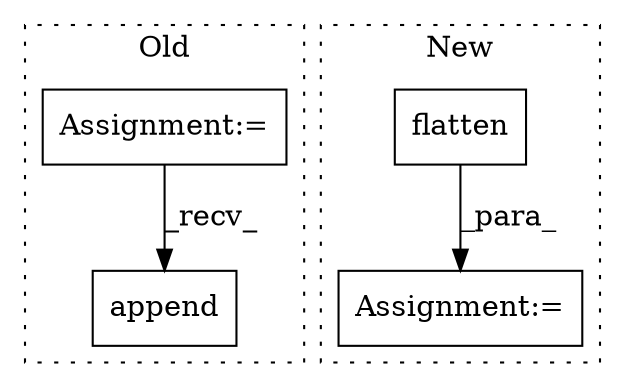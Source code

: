 digraph G {
subgraph cluster0 {
1 [label="append" a="32" s="1430,1444" l="7,1" shape="box"];
4 [label="Assignment:=" a="7" s="1136" l="2" shape="box"];
label = "Old";
style="dotted";
}
subgraph cluster1 {
2 [label="flatten" a="32" s="1291" l="9" shape="box"];
3 [label="Assignment:=" a="7" s="1258" l="7" shape="box"];
label = "New";
style="dotted";
}
2 -> 3 [label="_para_"];
4 -> 1 [label="_recv_"];
}